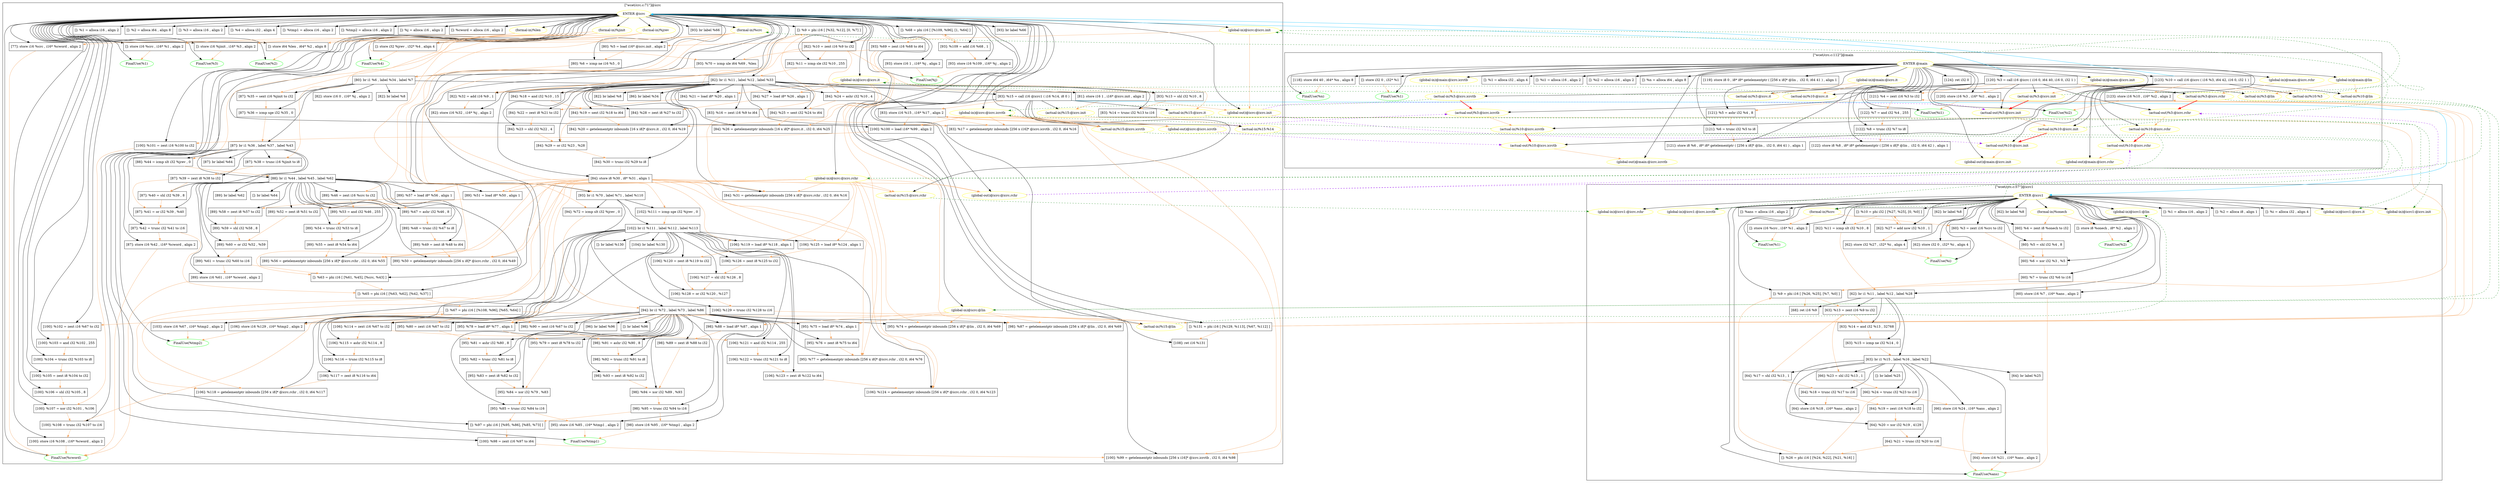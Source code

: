 digraph {
    subgraph cluster_42 {
        graph [label="[\"wcet/crc.c:57\"]@icrc1"];
        -4611686018427387856 [label="FinalUse(%1)"
                             ,color=green];
        -4611686018427387855 [label="FinalUse(%2)"
                             ,color=green];
        -4611686018427387854 [label="FinalUse(%i)"
                             ,color=green];
        -4611686018427387853 [label="FinalUse(%ans)"
                             ,color=green];
        42 [label="ENTER @icrc1"
           ,color=yellow];
        43 [label="(formal-in)%crc"
           ,color=yellow];
        44 [label="(formal-in)%onech"
           ,color=yellow];
        47 [label="[]: %1 = alloca i16 , align 2"
           ,shape=box];
        48 [label="[]: %2 = alloca i8 , align 1"
           ,shape=box];
        49 [label="[]: %i = alloca i32 , align 4"
           ,shape=box];
        50 [label="[]: %ans = alloca i16 , align 2"
           ,shape=box];
        51 [label="[]: store i16 %crc , i16* %1 , align 2"
           ,shape=box];
        52 [label="[]: store i8 %onech , i8* %2 , align 1"
           ,shape=box];
        53 [label="[60]: %3 = zext i16 %crc to i32"
           ,shape=box];
        54 [label="[60]: %4 = zext i8 %onech to i32"
           ,shape=box];
        56 [label="[60]: %5 = shl i32 %4 , 8"
           ,shape=box];
        57 [label="[60]: %6 = xor i32 %3 , %5"
           ,shape=box];
        58 [label="[60]: %7 = trunc i32 %6 to i16"
           ,shape=box];
        59 [label="[60]: store i16 %7 , i16* %ans , align 2"
           ,shape=box];
        61 [label="[62]: store i32 0 , i32* %i , align 4"
           ,shape=box];
        62 [label="[62]: br label %8"
           ,shape=box];
        64 [label="[]: %9 = phi i16 [ [%26, %25], [%7, %0] ]"
           ,shape=box];
        65 [label="[]: %10 = phi i32 [ [%27, %25], [0, %0] ]"
           ,shape=box];
        66 [label="[62]: %11 = icmp slt i32 %10 , 8"
           ,shape=box];
        67 [label="[62]: br i1 %11 , label %12 , label %28"
           ,shape=box];
        69 [label="[63]: %13 = zext i16 %9 to i32"
           ,shape=box];
        71 [label="[63]: %14 = and i32 %13 , 32768"
           ,shape=box];
        72 [label="[63]: %15 = icmp ne i32 %14 , 0"
           ,shape=box];
        73 [label="[63]: br i1 %15 , label %16 , label %22"
           ,shape=box];
        75 [label="[64]: %17 = shl i32 %13 , 1"
           ,shape=box];
        76 [label="[64]: %18 = trunc i32 %17 to i16"
           ,shape=box];
        77 [label="[64]: store i16 %18 , i16* %ans , align 2"
           ,shape=box];
        78 [label="[64]: %19 = zext i16 %18 to i32"
           ,shape=box];
        80 [label="[64]: %20 = xor i32 %19 , 4129"
           ,shape=box];
        81 [label="[64]: %21 = trunc i32 %20 to i16"
           ,shape=box];
        82 [label="[64]: store i16 %21 , i16* %ans , align 2"
           ,shape=box];
        83 [label="[64]: br label %25"
           ,shape=box];
        85 [label="[66]: %23 = shl i32 %13 , 1"
           ,shape=box];
        86 [label="[66]: %24 = trunc i32 %23 to i16"
           ,shape=box];
        87 [label="[66]: store i16 %24 , i16* %ans , align 2"
           ,shape=box];
        88 [label="[]: br label %25"
           ,shape=box];
        90 [label="[]: %26 = phi i16 [ [%24, %22], [%21, %16] ]"
           ,shape=box];
        91 [label="[62]: %27 = add nsw i32 %10 , 1"
           ,shape=box];
        92 [label="[62]: store i32 %27 , i32* %i , align 4"
           ,shape=box];
        93 [label="[62]: br label %8"
           ,shape=box];
        95 [label="[68]: ret i16 %9"
           ,shape=box];
        354745078340568258 [label="(global-in)@icrc1:@icrc.it"
                           ,color=yellow];
        384307168202282283 [label="(global-in)@icrc1:@icrc.rchr"
                           ,color=yellow];
        419244183493398858 [label="(global-in)@icrc1:@icrc.init"
                           ,color=yellow];
        461168601842738748 [label="(global-in)@icrc1:@icrc.icrctb"
                           ,color=yellow];
        4611686018427387861 [label="(global-in)@icrc1:@lin"
                            ,color=yellow];
    }
    subgraph cluster_96 {
        graph [label="[\"wcet/crc.c:71\"]@icrc"];
        -4611686018427387801 [label="FinalUse(%1)"
                             ,color=green];
        -4611686018427387800 [label="FinalUse(%2)"
                             ,color=green];
        -4611686018427387799 [label="FinalUse(%3)"
                             ,color=green];
        -4611686018427387798 [label="FinalUse(%4)"
                             ,color=green];
        -4611686018427387797 [label="FinalUse(%tmp1)"
                             ,color=green];
        -4611686018427387796 [label="FinalUse(%tmp2)"
                             ,color=green];
        -4611686018427387795 [label="FinalUse(%j)"
                             ,color=green];
        -4611686018427387794 [label="FinalUse(%cword)"
                             ,color=green];
        -461168601842738694 [label="(global-out)@icrc:@icrc.icrctb"
                            ,color=yellow];
        -419244183493398804 [label="(global-out)@icrc:@icrc.init"
                            ,color=yellow];
        -384307168202282229 [label="(global-out)@icrc:@icrc.rchr"
                            ,color=yellow];
        96 [label="ENTER @icrc"
           ,color=yellow];
        97 [label="(formal-in)%crc"
           ,color=yellow];
        98 [label="(formal-in)%len"
           ,color=yellow];
        99 [label="(formal-in)%jinit"
           ,color=yellow];
        100 [label="(formal-in)%jrev"
            ,color=yellow];
        102 [label="[]: %1 = alloca i16 , align 2"
            ,shape=box];
        103 [label="[]: %2 = alloca i64 , align 8"
            ,shape=box];
        104 [label="[]: %3 = alloca i16 , align 2"
            ,shape=box];
        105 [label="[]: %4 = alloca i32 , align 4"
            ,shape=box];
        106 [label="[]: %tmp1 = alloca i16 , align 2"
            ,shape=box];
        107 [label="[]: %tmp2 = alloca i16 , align 2"
            ,shape=box];
        108 [label="[]: %j = alloca i16 , align 2"
            ,shape=box];
        109 [label="[]: %cword = alloca i16 , align 2"
            ,shape=box];
        110 [label="[]: store i16 %crc , i16* %1 , align 2"
            ,shape=box];
        111 [label="[]: store i64 %len , i64* %2 , align 8"
            ,shape=box];
        112 [label="[]: store i16 %jinit , i16* %3 , align 2"
            ,shape=box];
        113 [label="[]: store i32 %jrev , i32* %4 , align 4"
            ,shape=box];
        114 [label="[77]: store i16 %crc , i16* %cword , align 2"
            ,shape=box];
        115 [label="[80]: %5 = load i16* @icrc.init , align 2"
            ,shape=box];
        116 [label="[80]: %6 = icmp ne i16 %5 , 0"
            ,shape=box];
        117 [label="[80]: br i1 %6 , label %34 , label %7"
            ,shape=box];
        120 [label="[81]: store i16 1 , i16* @icrc.init , align 2"
            ,shape=box];
        121 [label="[82]: store i16 0 , i16* %j , align 2"
            ,shape=box];
        122 [label="[82]: br label %8"
            ,shape=box];
        124 [label="[]: %9 = phi i16 [ [%32, %12], [0, %7] ]"
            ,shape=box];
        125 [label="[82]: %10 = zext i16 %9 to i32"
            ,shape=box];
        126 [label="[82]: %11 = icmp sle i32 %10 , 255"
            ,shape=box];
        128 [label="[82]: br i1 %11 , label %12 , label %33"
            ,shape=box];
        130 [label="[83]: %13 = shl i32 %10 , 8"
            ,shape=box];
        131 [label="[83]: %14 = trunc i32 %13 to i16"
            ,shape=box];
        132 [label="[83]: %15 = call i16 @icrc1 ( i16 %14, i8 0 )"
            ,shape=box];
        133 [label="[83]: %16 = zext i16 %9 to i64"
            ,shape=box];
        134 [label="[83]: %17 = getelementptr inbounds [256 x i16]* @icrc.icrctb , i32 0, i64 %16"
            ,shape=box];
        135 [label="[83]: store i16 %15 , i16* %17 , align 2"
            ,shape=box];
        137 [label="[84]: %18 = and i32 %10 , 15"
            ,shape=box];
        138 [label="[84]: %19 = sext i32 %18 to i64"
            ,shape=box];
        139 [label="[84]: %20 = getelementptr inbounds [16 x i8]* @icrc.it , i32 0, i64 %19"
            ,shape=box];
        140 [label="[84]: %21 = load i8* %20 , align 1"
            ,shape=box];
        141 [label="[84]: %22 = zext i8 %21 to i32"
            ,shape=box];
        143 [label="[84]: %23 = shl i32 %22 , 4"
            ,shape=box];
        144 [label="[84]: %24 = ashr i32 %10 , 4"
            ,shape=box];
        145 [label="[84]: %25 = sext i32 %24 to i64"
            ,shape=box];
        146 [label="[84]: %26 = getelementptr inbounds [16 x i8]* @icrc.it , i32 0, i64 %25"
            ,shape=box];
        147 [label="[84]: %27 = load i8* %26 , align 1"
            ,shape=box];
        148 [label="[84]: %28 = zext i8 %27 to i32"
            ,shape=box];
        149 [label="[84]: %29 = or i32 %23 , %28"
            ,shape=box];
        150 [label="[84]: %30 = trunc i32 %29 to i8"
            ,shape=box];
        151 [label="[84]: %31 = getelementptr inbounds [256 x i8]* @icrc.rchr , i32 0, i64 %16"
            ,shape=box];
        152 [label="[84]: store i8 %30 , i8* %31 , align 1"
            ,shape=box];
        153 [label="[82]: %32 = add i16 %9 , 1"
            ,shape=box];
        154 [label="[82]: store i16 %32 , i16* %j , align 2"
            ,shape=box];
        155 [label="[82]: br label %8"
            ,shape=box];
        157 [label="[86]: br label %34"
            ,shape=box];
        159 [label="[87]: %35 = sext i16 %jinit to i32"
            ,shape=box];
        160 [label="[87]: %36 = icmp sge i32 %35 , 0"
            ,shape=box];
        161 [label="[87]: br i1 %36 , label %37 , label %43"
            ,shape=box];
        163 [label="[87]: %38 = trunc i16 %jinit to i8"
            ,shape=box];
        164 [label="[87]: %39 = zext i8 %38 to i32"
            ,shape=box];
        165 [label="[87]: %40 = shl i32 %39 , 8"
            ,shape=box];
        166 [label="[87]: %41 = or i32 %39 , %40"
            ,shape=box];
        167 [label="[87]: %42 = trunc i32 %41 to i16"
            ,shape=box];
        168 [label="[87]: store i16 %42 , i16* %cword , align 2"
            ,shape=box];
        169 [label="[87]: br label %64"
            ,shape=box];
        171 [label="[88]: %44 = icmp slt i32 %jrev , 0"
            ,shape=box];
        172 [label="[88]: br i1 %44 , label %45 , label %62"
            ,shape=box];
        174 [label="[89]: %46 = zext i16 %crc to i32"
            ,shape=box];
        175 [label="[89]: %47 = ashr i32 %46 , 8"
            ,shape=box];
        176 [label="[89]: %48 = trunc i32 %47 to i8"
            ,shape=box];
        177 [label="[89]: %49 = zext i8 %48 to i64"
            ,shape=box];
        178 [label="[89]: %50 = getelementptr inbounds [256 x i8]* @icrc.rchr , i32 0, i64 %49"
            ,shape=box];
        179 [label="[89]: %51 = load i8* %50 , align 1"
            ,shape=box];
        180 [label="[89]: %52 = zext i8 %51 to i32"
            ,shape=box];
        181 [label="[89]: %53 = and i32 %46 , 255"
            ,shape=box];
        182 [label="[89]: %54 = trunc i32 %53 to i8"
            ,shape=box];
        183 [label="[89]: %55 = zext i8 %54 to i64"
            ,shape=box];
        184 [label="[89]: %56 = getelementptr inbounds [256 x i8]* @icrc.rchr , i32 0, i64 %55"
            ,shape=box];
        185 [label="[89]: %57 = load i8* %56 , align 1"
            ,shape=box];
        186 [label="[89]: %58 = zext i8 %57 to i32"
            ,shape=box];
        187 [label="[89]: %59 = shl i32 %58 , 8"
            ,shape=box];
        188 [label="[89]: %60 = or i32 %52 , %59"
            ,shape=box];
        189 [label="[89]: %61 = trunc i32 %60 to i16"
            ,shape=box];
        190 [label="[89]: store i16 %61 , i16* %cword , align 2"
            ,shape=box];
        191 [label="[89]: br label %62"
            ,shape=box];
        193 [label="[]: %63 = phi i16 [ [%61, %45], [%crc, %43] ]"
            ,shape=box];
        194 [label="[]: br label %64"
            ,shape=box];
        196 [label="[]: %65 = phi i16 [ [%63, %62], [%42, %37] ]"
            ,shape=box];
        197 [label="[93]: store i16 1 , i16* %j , align 2"
            ,shape=box];
        198 [label="[93]: br label %66"
            ,shape=box];
        200 [label="[]: %67 = phi i16 [ [%108, %96], [%65, %64] ]"
            ,shape=box];
        201 [label="[]: %68 = phi i16 [ [%109, %96], [1, %64] ]"
            ,shape=box];
        202 [label="[93]: %69 = zext i16 %68 to i64"
            ,shape=box];
        203 [label="[93]: %70 = icmp ule i64 %69 , %len"
            ,shape=box];
        204 [label="[93]: br i1 %70 , label %71 , label %110"
            ,shape=box];
        206 [label="[94]: %72 = icmp slt i32 %jrev , 0"
            ,shape=box];
        207 [label="[94]: br i1 %72 , label %73 , label %86"
            ,shape=box];
        209 [label="[95]: %74 = getelementptr inbounds [256 x i8]* @lin , i32 0, i64 %69"
            ,shape=box];
        210 [label="[95]: %75 = load i8* %74 , align 1"
            ,shape=box];
        211 [label="[95]: %76 = zext i8 %75 to i64"
            ,shape=box];
        212 [label="[95]: %77 = getelementptr inbounds [256 x i8]* @icrc.rchr , i32 0, i64 %76"
            ,shape=box];
        213 [label="[95]: %78 = load i8* %77 , align 1"
            ,shape=box];
        214 [label="[95]: %79 = zext i8 %78 to i32"
            ,shape=box];
        215 [label="[95]: %80 = zext i16 %67 to i32"
            ,shape=box];
        216 [label="[95]: %81 = ashr i32 %80 , 8"
            ,shape=box];
        217 [label="[95]: %82 = trunc i32 %81 to i8"
            ,shape=box];
        218 [label="[95]: %83 = zext i8 %82 to i32"
            ,shape=box];
        219 [label="[95]: %84 = xor i32 %79 , %83"
            ,shape=box];
        220 [label="[95]: %85 = trunc i32 %84 to i16"
            ,shape=box];
        221 [label="[95]: store i16 %85 , i16* %tmp1 , align 2"
            ,shape=box];
        222 [label="[96]: br label %96"
            ,shape=box];
        224 [label="[98]: %87 = getelementptr inbounds [256 x i8]* @lin , i32 0, i64 %69"
            ,shape=box];
        225 [label="[98]: %88 = load i8* %87 , align 1"
            ,shape=box];
        226 [label="[98]: %89 = zext i8 %88 to i32"
            ,shape=box];
        227 [label="[98]: %90 = zext i16 %67 to i32"
            ,shape=box];
        228 [label="[98]: %91 = ashr i32 %90 , 8"
            ,shape=box];
        229 [label="[98]: %92 = trunc i32 %91 to i8"
            ,shape=box];
        230 [label="[98]: %93 = zext i8 %92 to i32"
            ,shape=box];
        231 [label="[98]: %94 = xor i32 %89 , %93"
            ,shape=box];
        232 [label="[98]: %95 = trunc i32 %94 to i16"
            ,shape=box];
        233 [label="[98]: store i16 %95 , i16* %tmp1 , align 2"
            ,shape=box];
        234 [label="[]: br label %96"
            ,shape=box];
        236 [label="[]: %97 = phi i16 [ [%95, %86], [%85, %73] ]"
            ,shape=box];
        237 [label="[100]: %98 = zext i16 %97 to i64"
            ,shape=box];
        238 [label="[100]: %99 = getelementptr inbounds [256 x i16]* @icrc.icrctb , i32 0, i64 %98"
            ,shape=box];
        239 [label="[100]: %100 = load i16* %99 , align 2"
            ,shape=box];
        240 [label="[100]: %101 = zext i16 %100 to i32"
            ,shape=box];
        241 [label="[100]: %102 = zext i16 %67 to i32"
            ,shape=box];
        242 [label="[100]: %103 = and i32 %102 , 255"
            ,shape=box];
        243 [label="[100]: %104 = trunc i32 %103 to i8"
            ,shape=box];
        244 [label="[100]: %105 = zext i8 %104 to i32"
            ,shape=box];
        245 [label="[100]: %106 = shl i32 %105 , 8"
            ,shape=box];
        246 [label="[100]: %107 = xor i32 %101 , %106"
            ,shape=box];
        247 [label="[100]: %108 = trunc i32 %107 to i16"
            ,shape=box];
        248 [label="[100]: store i16 %108 , i16* %cword , align 2"
            ,shape=box];
        249 [label="[93]: %109 = add i16 %68 , 1"
            ,shape=box];
        250 [label="[93]: store i16 %109 , i16* %j , align 2"
            ,shape=box];
        251 [label="[93]: br label %66"
            ,shape=box];
        253 [label="[102]: %111 = icmp sge i32 %jrev , 0"
            ,shape=box];
        254 [label="[102]: br i1 %111 , label %112 , label %113"
            ,shape=box];
        256 [label="[103]: store i16 %67 , i16* %tmp2 , align 2"
            ,shape=box];
        257 [label="[104]: br label %130"
            ,shape=box];
        259 [label="[106]: %114 = zext i16 %67 to i32"
            ,shape=box];
        260 [label="[106]: %115 = ashr i32 %114 , 8"
            ,shape=box];
        261 [label="[106]: %116 = trunc i32 %115 to i8"
            ,shape=box];
        262 [label="[106]: %117 = zext i8 %116 to i64"
            ,shape=box];
        263 [label="[106]: %118 = getelementptr inbounds [256 x i8]* @icrc.rchr , i32 0, i64 %117"
            ,shape=box];
        264 [label="[106]: %119 = load i8* %118 , align 1"
            ,shape=box];
        265 [label="[106]: %120 = zext i8 %119 to i32"
            ,shape=box];
        266 [label="[106]: %121 = and i32 %114 , 255"
            ,shape=box];
        267 [label="[106]: %122 = trunc i32 %121 to i8"
            ,shape=box];
        268 [label="[106]: %123 = zext i8 %122 to i64"
            ,shape=box];
        269 [label="[106]: %124 = getelementptr inbounds [256 x i8]* @icrc.rchr , i32 0, i64 %123"
            ,shape=box];
        270 [label="[106]: %125 = load i8* %124 , align 1"
            ,shape=box];
        271 [label="[106]: %126 = zext i8 %125 to i32"
            ,shape=box];
        272 [label="[106]: %127 = shl i32 %126 , 8"
            ,shape=box];
        273 [label="[106]: %128 = or i32 %120 , %127"
            ,shape=box];
        274 [label="[106]: %129 = trunc i32 %128 to i16"
            ,shape=box];
        275 [label="[106]: store i16 %129 , i16* %tmp2 , align 2"
            ,shape=box];
        276 [label="[]: br label %130"
            ,shape=box];
        278 [label="[]: %131 = phi i16 [ [%129, %113], [%67, %112] ]"
            ,shape=box];
        279 [label="[108]: ret i16 %131"
            ,shape=box];
        256204778801521418 [label="(actual-in)%15:@icrc.it"
                           ,color=yellow];
        271275648142787391 [label="(actual-in)%15:@icrc.rchr"
                           ,color=yellow];
        288230376151711611 [label="(actual-in)%15:@icrc.init"
                           ,color=yellow];
        307445734561825728 [label="(actual-in)%15:@icrc.icrctb"
                           ,color=yellow];
        354745078340568204 [label="(global-in)@icrc:@icrc.it"
                           ,color=yellow];
        384307168202282229 [label="(global-in)@icrc:@icrc.rchr"
                           ,color=yellow];
        419244183493398804 [label="(global-in)@icrc:@icrc.init"
                           ,color=yellow];
        461168601842738694 [label="(global-in)@icrc:@icrc.icrctb"
                           ,color=yellow];
        768614336404564518 [label="(actual-in)%15:@lin"
                           ,color=yellow];
        4611686018427387807 [label="(global-in)@icrc:@lin"
                            ,color=yellow];
        9223372036854775675 [label="(actual-in)%15:%14"
                            ,color=yellow];
    }
    subgraph cluster_280 {
        graph [label="[\"wcet/crc.c:112\"]@main"];
        -4611686018427387621 [label="FinalUse(%1)"
                             ,color=green];
        -4611686018427387620 [label="FinalUse(%i1)"
                             ,color=green];
        -4611686018427387619 [label="FinalUse(%i2)"
                             ,color=green];
        -4611686018427387618 [label="FinalUse(%n)"
                             ,color=green];
        -461168601842738510 [label="(global-out)@main:@icrc.icrctb"
                            ,color=yellow];
        -419244183493398620 [label="(global-out)@main:@icrc.init"
                            ,color=yellow];
        -384307168202282045 [label="(global-out)@main:@icrc.rchr"
                            ,color=yellow];
        -307445734561825567 [label="(actual-out)%3:@icrc.icrctb"
                            ,color=yellow];
        -307445734561825555 [label="(actual-out)%10:@icrc.icrctb"
                            ,color=yellow];
        -288230376151711450 [label="(actual-out)%3:@icrc.init"
                            ,color=yellow];
        -288230376151711438 [label="(actual-out)%10:@icrc.init"
                            ,color=yellow];
        -271275648142787230 [label="(actual-out)%3:@icrc.rchr"
                            ,color=yellow];
        -271275648142787218 [label="(actual-out)%10:@icrc.rchr"
                            ,color=yellow];
        280 [label="ENTER @main"
            ,color=yellow];
        282 [label="[]: %1 = alloca i32 , align 4"
            ,shape=box];
        283 [label="[]: %i1 = alloca i16 , align 2"
            ,shape=box];
        284 [label="[]: %i2 = alloca i16 , align 2"
            ,shape=box];
        285 [label="[]: %n = alloca i64 , align 8"
            ,shape=box];
        286 [label="[]: store i32 0 , i32* %1"
            ,shape=box];
        288 [label="[118]: store i64 40 , i64* %n , align 8"
            ,shape=box];
        292 [label="[119]: store i8 0 , i8* i8* getelementptr ( [256 x i8]* @lin ,  i32 0, i64 41 ) , align 1"
            ,shape=box];
        293 [label="[120]: %3 = call i16 @icrc ( i16 0, i64 40, i16 0, i32 1 )"
            ,shape=box];
        294 [label="[120]: store i16 %3 , i16* %i1 , align 2"
            ,shape=box];
        295 [label="[121]: %4 = zext i16 %3 to i32"
            ,shape=box];
        296 [label="[121]: %5 = ashr i32 %4 , 8"
            ,shape=box];
        297 [label="[121]: %6 = trunc i32 %5 to i8"
            ,shape=box];
        298 [label="[121]: store i8 %6 , i8* i8* getelementptr ( [256 x i8]* @lin ,  i32 0, i64 41 ) , align 1"
            ,shape=box];
        299 [label="[122]: %7 = and i32 %4 , 255"
            ,shape=box];
        300 [label="[122]: %8 = trunc i32 %7 to i8"
            ,shape=box];
        304 [label="[122]: store i8 %8 , i8* i8* getelementptr ( [256 x i8]* @lin ,  i32 0, i64 42 ) , align 1"
            ,shape=box];
        305 [label="[123]: %10 = call i16 @icrc ( i16 %3, i64 42, i16 0, i32 1 )"
            ,shape=box];
        306 [label="[123]: store i16 %10 , i16* %i2 , align 2"
            ,shape=box];
        307 [label="[124]: ret i32 0"
            ,shape=box];
        256204778801521245 [label="(actual-in)%10:@icrc.it"
                           ,color=yellow];
        256204778801521257 [label="(actual-in)%3:@icrc.it"
                           ,color=yellow];
        271275648142787218 [label="(actual-in)%10:@icrc.rchr"
                           ,color=yellow];
        271275648142787230 [label="(actual-in)%3:@icrc.rchr"
                           ,color=yellow];
        288230376151711438 [label="(actual-in)%10:@icrc.init"
                           ,color=yellow];
        288230376151711450 [label="(actual-in)%3:@icrc.init"
                           ,color=yellow];
        307445734561825555 [label="(actual-in)%10:@icrc.icrctb"
                           ,color=yellow];
        307445734561825567 [label="(actual-in)%3:@icrc.icrctb"
                           ,color=yellow];
        354745078340568020 [label="(global-in)@main:@icrc.it"
                           ,color=yellow];
        384307168202282045 [label="(global-in)@main:@icrc.rchr"
                           ,color=yellow];
        419244183493398620 [label="(global-in)@main:@icrc.init"
                           ,color=yellow];
        461168601842738510 [label="(global-in)@main:@icrc.icrctb"
                           ,color=yellow];
        768614336404564345 [label="(actual-in)%10:@lin"
                           ,color=yellow];
        768614336404564357 [label="(actual-in)%3:@lin"
                           ,color=yellow];
        4611686018427387623 [label="(global-in)@main:@lin"
                            ,color=yellow];
        9223372036854775502 [label="(actual-in)%10:%3"
                            ,color=yellow];
    }
    -461168601842738694 -> -307445734561825567 [style=dashed
                                               ,color=purple];
    -461168601842738694 -> -307445734561825555 [style=dashed
                                               ,color=purple];
    -419244183493398804 -> -288230376151711450 [style=dashed
                                               ,color=purple];
    -419244183493398804 -> -288230376151711438 [style=dashed
                                               ,color=purple];
    -384307168202282229 -> -271275648142787230 [style=dashed
                                               ,color=purple];
    -384307168202282229 -> -271275648142787218 [style=dashed
                                               ,color=purple];
    -307445734561825567 -> 307445734561825555 [color=sandybrown];
    -307445734561825555 -> -461168601842738510 [color=sandybrown];
    -288230376151711450 -> 288230376151711438 [color=sandybrown];
    -288230376151711438 -> -419244183493398620 [color=sandybrown];
    -271275648142787230 -> 271275648142787218 [color=sandybrown];
    -271275648142787218 -> -384307168202282045 [color=sandybrown];
    42 -> -4611686018427387856 [color=black];
    42 -> -4611686018427387855 [color=black];
    42 -> -4611686018427387854 [color=black];
    42 -> -4611686018427387853 [color=black];
    42 -> 43 [color=black];
    42 -> 44 [color=black];
    42 -> 47 [color=black];
    42 -> 48 [color=black];
    42 -> 49 [color=black];
    42 -> 50 [color=black];
    42 -> 51 [color=black];
    42 -> 52 [color=black];
    42 -> 53 [color=black];
    42 -> 54 [color=black];
    42 -> 56 [color=black];
    42 -> 57 [color=black];
    42 -> 58 [color=black];
    42 -> 59 [color=black];
    42 -> 61 [color=black];
    42 -> 62 [color=black];
    42 -> 64 [color=black];
    42 -> 65 [color=black];
    42 -> 66 [color=black];
    42 -> 67 [color=black];
    42 -> 90 [color=black];
    42 -> 91 [color=black];
    42 -> 92 [color=black];
    42 -> 93 [color=black];
    42 -> 354745078340568258 [color=black];
    42 -> 384307168202282283 [color=black];
    42 -> 419244183493398858 [color=black];
    42 -> 461168601842738748 [color=black];
    42 -> 4611686018427387861 [color=black];
    43 -> 51 [color=sandybrown];
    43 -> 53 [color=sandybrown];
    44 -> 52 [color=sandybrown];
    44 -> 54 [color=sandybrown];
    51 -> -4611686018427387856 [color=sandybrown];
    52 -> -4611686018427387855 [color=sandybrown];
    53 -> 57 [color=sandybrown];
    54 -> 56 [color=sandybrown];
    56 -> 57 [color=sandybrown];
    57 -> 58 [color=sandybrown];
    58 -> 59 [color=sandybrown];
    58 -> 64 [color=sandybrown];
    59 -> -4611686018427387853 [color=sandybrown];
    61 -> -4611686018427387854 [color=sandybrown];
    64 -> 69 [color=sandybrown];
    64 -> 95 [color=sandybrown];
    64 -> 135 [color=sandybrown];
    65 -> 66 [color=sandybrown];
    65 -> 91 [color=sandybrown];
    66 -> 67 [color=sandybrown];
    67 -> 69 [color=black];
    67 -> 71 [color=black];
    67 -> 72 [color=black];
    67 -> 73 [color=black];
    67 -> 95 [color=black];
    69 -> 71 [color=sandybrown];
    69 -> 75 [color=sandybrown];
    69 -> 85 [color=sandybrown];
    71 -> 72 [color=sandybrown];
    72 -> 73 [color=sandybrown];
    73 -> 75 [color=black];
    73 -> 76 [color=black];
    73 -> 77 [color=black];
    73 -> 78 [color=black];
    73 -> 80 [color=black];
    73 -> 81 [color=black];
    73 -> 82 [color=black];
    73 -> 83 [color=black];
    73 -> 85 [color=black];
    73 -> 86 [color=black];
    73 -> 87 [color=black];
    73 -> 88 [color=black];
    75 -> 76 [color=sandybrown];
    76 -> 77 [color=sandybrown];
    76 -> 78 [color=sandybrown];
    78 -> 80 [color=sandybrown];
    80 -> 81 [color=sandybrown];
    81 -> 82 [color=sandybrown];
    81 -> 90 [color=sandybrown];
    82 -> -4611686018427387853 [color=sandybrown];
    85 -> 86 [color=sandybrown];
    86 -> 87 [color=sandybrown];
    86 -> 90 [color=sandybrown];
    87 -> -4611686018427387853 [color=sandybrown];
    90 -> 64 [color=sandybrown];
    91 -> 65 [color=sandybrown];
    91 -> 92 [color=sandybrown];
    92 -> -4611686018427387854 [color=sandybrown];
    96 -> -4611686018427387801 [color=black];
    96 -> -4611686018427387800 [color=black];
    96 -> -4611686018427387799 [color=black];
    96 -> -4611686018427387798 [color=black];
    96 -> -4611686018427387797 [color=black];
    96 -> -4611686018427387796 [color=black];
    96 -> -4611686018427387795 [color=black];
    96 -> -4611686018427387794 [color=black];
    96 -> -461168601842738694 [color=black];
    96 -> -419244183493398804 [color=black];
    96 -> -384307168202282229 [color=black];
    96 -> 97 [color=black];
    96 -> 98 [color=black];
    96 -> 99 [color=black];
    96 -> 100 [color=black];
    96 -> 102 [color=black];
    96 -> 103 [color=black];
    96 -> 104 [color=black];
    96 -> 105 [color=black];
    96 -> 106 [color=black];
    96 -> 107 [color=black];
    96 -> 108 [color=black];
    96 -> 109 [color=black];
    96 -> 110 [color=black];
    96 -> 111 [color=black];
    96 -> 112 [color=black];
    96 -> 113 [color=black];
    96 -> 114 [color=black];
    96 -> 115 [color=black];
    96 -> 116 [color=black];
    96 -> 117 [color=black];
    96 -> 124 [color=black];
    96 -> 125 [color=black];
    96 -> 126 [color=black];
    96 -> 128 [color=black];
    96 -> 196 [color=black];
    96 -> 197 [color=black];
    96 -> 198 [color=black];
    96 -> 200 [color=black];
    96 -> 201 [color=black];
    96 -> 202 [color=black];
    96 -> 203 [color=black];
    96 -> 204 [color=black];
    96 -> 236 [color=black];
    96 -> 237 [color=black];
    96 -> 238 [color=black];
    96 -> 239 [color=black];
    96 -> 240 [color=black];
    96 -> 241 [color=black];
    96 -> 242 [color=black];
    96 -> 243 [color=black];
    96 -> 244 [color=black];
    96 -> 245 [color=black];
    96 -> 246 [color=black];
    96 -> 247 [color=black];
    96 -> 248 [color=black];
    96 -> 249 [color=black];
    96 -> 250 [color=black];
    96 -> 251 [color=black];
    96 -> 278 [color=black];
    96 -> 279 [color=black];
    96 -> 354745078340568204 [color=black];
    96 -> 384307168202282229 [color=black];
    96 -> 419244183493398804 [color=black];
    96 -> 461168601842738694 [color=black];
    96 -> 4611686018427387807 [color=black];
    97 -> 110 [color=sandybrown];
    97 -> 114 [color=sandybrown];
    97 -> 174 [color=sandybrown];
    97 -> 193 [color=sandybrown];
    98 -> 111 [color=sandybrown];
    98 -> 203 [color=sandybrown];
    99 -> 112 [color=sandybrown];
    99 -> 159 [color=sandybrown];
    99 -> 163 [color=sandybrown];
    100 -> 113 [color=sandybrown];
    100 -> 171 [color=sandybrown];
    100 -> 206 [color=sandybrown];
    100 -> 253 [color=sandybrown];
    110 -> -4611686018427387801 [color=sandybrown];
    111 -> -4611686018427387800 [color=sandybrown];
    112 -> -4611686018427387799 [color=sandybrown];
    113 -> -4611686018427387798 [color=sandybrown];
    114 -> -4611686018427387794 [color=sandybrown];
    115 -> 116 [color=sandybrown];
    116 -> 117 [color=sandybrown];
    117 -> 120 [color=black];
    117 -> 121 [color=black];
    117 -> 122 [color=black];
    117 -> 159 [color=black];
    117 -> 160 [color=black];
    117 -> 161 [color=black];
    120 -> -419244183493398804 [color=sandybrown];
    120 -> 288230376151711611 [color=sandybrown];
    124 -> 125 [color=sandybrown];
    124 -> 133 [color=sandybrown];
    124 -> 153 [color=sandybrown];
    125 -> 126 [color=sandybrown];
    125 -> 130 [color=sandybrown];
    125 -> 137 [color=sandybrown];
    125 -> 144 [color=sandybrown];
    126 -> 128 [color=sandybrown];
    128 -> 130 [color=black];
    128 -> 131 [color=black];
    128 -> 132 [color=black];
    128 -> 133 [color=black];
    128 -> 134 [color=black];
    128 -> 135 [color=black];
    128 -> 137 [color=black];
    128 -> 138 [color=black];
    128 -> 139 [color=black];
    128 -> 140 [color=black];
    128 -> 141 [color=black];
    128 -> 143 [color=black];
    128 -> 144 [color=black];
    128 -> 145 [color=black];
    128 -> 146 [color=black];
    128 -> 147 [color=black];
    128 -> 148 [color=black];
    128 -> 149 [color=black];
    128 -> 150 [color=black];
    128 -> 151 [color=black];
    128 -> 152 [color=black];
    128 -> 153 [color=black];
    128 -> 154 [color=black];
    128 -> 155 [color=black];
    128 -> 157 [color=black];
    130 -> 131 [color=sandybrown];
    131 -> 9223372036854775675 [color=sandybrown];
    132 -> 42 [color=deepskyblue];
    132 -> 135 [color=sandybrown];
    132 -> 256204778801521418 [color=black];
    132 -> 271275648142787391 [color=black];
    132 -> 288230376151711611 [color=black];
    132 -> 307445734561825728 [color=black];
    132 -> 768614336404564518 [color=black];
    132 -> 9223372036854775675 [color=black];
    133 -> 134 [color=sandybrown];
    133 -> 151 [color=sandybrown];
    135 -> -461168601842738694 [color=sandybrown];
    135 -> 134 [color=sandybrown];
    135 -> 238 [color=sandybrown];
    135 -> 239 [color=sandybrown];
    135 -> 307445734561825728 [color=sandybrown];
    137 -> 138 [color=sandybrown];
    138 -> 139 [color=sandybrown];
    140 -> 141 [color=sandybrown];
    141 -> 143 [color=sandybrown];
    143 -> 149 [color=sandybrown];
    144 -> 145 [color=sandybrown];
    145 -> 146 [color=sandybrown];
    147 -> 148 [color=sandybrown];
    148 -> 149 [color=sandybrown];
    149 -> 150 [color=sandybrown];
    150 -> 152 [color=sandybrown];
    152 -> -384307168202282229 [color=sandybrown];
    152 -> 151 [color=sandybrown];
    152 -> 178 [color=sandybrown];
    152 -> 179 [color=sandybrown];
    152 -> 184 [color=sandybrown];
    152 -> 185 [color=sandybrown];
    152 -> 212 [color=sandybrown];
    152 -> 213 [color=sandybrown];
    152 -> 263 [color=sandybrown];
    152 -> 264 [color=sandybrown];
    152 -> 269 [color=sandybrown];
    152 -> 270 [color=sandybrown];
    152 -> 271275648142787391 [color=sandybrown];
    153 -> 124 [color=sandybrown];
    153 -> 154 [color=sandybrown];
    159 -> 160 [color=sandybrown];
    160 -> 161 [color=sandybrown];
    161 -> 163 [color=black];
    161 -> 164 [color=black];
    161 -> 165 [color=black];
    161 -> 166 [color=black];
    161 -> 167 [color=black];
    161 -> 168 [color=black];
    161 -> 169 [color=black];
    161 -> 171 [color=black];
    161 -> 172 [color=black];
    163 -> 164 [color=sandybrown];
    164 -> 165 [color=sandybrown];
    164 -> 166 [color=sandybrown];
    165 -> 166 [color=sandybrown];
    166 -> 167 [color=sandybrown];
    167 -> 168 [color=sandybrown];
    167 -> 196 [color=sandybrown];
    168 -> -4611686018427387794 [color=sandybrown];
    171 -> 172 [color=sandybrown];
    172 -> 174 [color=black];
    172 -> 175 [color=black];
    172 -> 176 [color=black];
    172 -> 177 [color=black];
    172 -> 178 [color=black];
    172 -> 179 [color=black];
    172 -> 180 [color=black];
    172 -> 181 [color=black];
    172 -> 182 [color=black];
    172 -> 183 [color=black];
    172 -> 184 [color=black];
    172 -> 185 [color=black];
    172 -> 186 [color=black];
    172 -> 187 [color=black];
    172 -> 188 [color=black];
    172 -> 189 [color=black];
    172 -> 190 [color=black];
    172 -> 191 [color=black];
    172 -> 193 [color=black];
    172 -> 194 [color=black];
    174 -> 175 [color=sandybrown];
    174 -> 181 [color=sandybrown];
    175 -> 176 [color=sandybrown];
    176 -> 177 [color=sandybrown];
    177 -> 178 [color=sandybrown];
    179 -> 180 [color=sandybrown];
    180 -> 188 [color=sandybrown];
    181 -> 182 [color=sandybrown];
    182 -> 183 [color=sandybrown];
    183 -> 184 [color=sandybrown];
    185 -> 186 [color=sandybrown];
    186 -> 187 [color=sandybrown];
    187 -> 188 [color=sandybrown];
    188 -> 189 [color=sandybrown];
    189 -> 190 [color=sandybrown];
    189 -> 193 [color=sandybrown];
    190 -> -4611686018427387794 [color=sandybrown];
    193 -> 196 [color=sandybrown];
    196 -> 200 [color=sandybrown];
    197 -> -4611686018427387795 [color=sandybrown];
    200 -> 215 [color=sandybrown];
    200 -> 227 [color=sandybrown];
    200 -> 241 [color=sandybrown];
    200 -> 256 [color=sandybrown];
    200 -> 259 [color=sandybrown];
    200 -> 278 [color=sandybrown];
    201 -> 202 [color=sandybrown];
    201 -> 249 [color=sandybrown];
    202 -> 203 [color=sandybrown];
    202 -> 209 [color=sandybrown];
    202 -> 224 [color=sandybrown];
    203 -> 204 [color=sandybrown];
    204 -> 206 [color=black];
    204 -> 207 [color=black];
    204 -> 253 [color=black];
    204 -> 254 [color=black];
    206 -> 207 [color=sandybrown];
    207 -> 209 [color=black];
    207 -> 210 [color=black];
    207 -> 211 [color=black];
    207 -> 212 [color=black];
    207 -> 213 [color=black];
    207 -> 214 [color=black];
    207 -> 215 [color=black];
    207 -> 216 [color=black];
    207 -> 217 [color=black];
    207 -> 218 [color=black];
    207 -> 219 [color=black];
    207 -> 220 [color=black];
    207 -> 221 [color=black];
    207 -> 222 [color=black];
    207 -> 224 [color=black];
    207 -> 225 [color=black];
    207 -> 226 [color=black];
    207 -> 227 [color=black];
    207 -> 228 [color=black];
    207 -> 229 [color=black];
    207 -> 230 [color=black];
    207 -> 231 [color=black];
    207 -> 232 [color=black];
    207 -> 233 [color=black];
    207 -> 234 [color=black];
    210 -> 211 [color=sandybrown];
    211 -> 212 [color=sandybrown];
    213 -> 214 [color=sandybrown];
    214 -> 219 [color=sandybrown];
    215 -> 216 [color=sandybrown];
    216 -> 217 [color=sandybrown];
    217 -> 218 [color=sandybrown];
    218 -> 219 [color=sandybrown];
    219 -> 220 [color=sandybrown];
    220 -> 221 [color=sandybrown];
    220 -> 236 [color=sandybrown];
    221 -> -4611686018427387797 [color=sandybrown];
    225 -> 226 [color=sandybrown];
    226 -> 231 [color=sandybrown];
    227 -> 228 [color=sandybrown];
    228 -> 229 [color=sandybrown];
    229 -> 230 [color=sandybrown];
    230 -> 231 [color=sandybrown];
    231 -> 232 [color=sandybrown];
    232 -> 233 [color=sandybrown];
    232 -> 236 [color=sandybrown];
    233 -> -4611686018427387797 [color=sandybrown];
    236 -> 237 [color=sandybrown];
    237 -> 238 [color=sandybrown];
    239 -> 240 [color=sandybrown];
    240 -> 246 [color=sandybrown];
    241 -> 242 [color=sandybrown];
    242 -> 243 [color=sandybrown];
    243 -> 244 [color=sandybrown];
    244 -> 245 [color=sandybrown];
    245 -> 246 [color=sandybrown];
    246 -> 247 [color=sandybrown];
    247 -> 200 [color=sandybrown];
    247 -> 248 [color=sandybrown];
    248 -> -4611686018427387794 [color=sandybrown];
    249 -> 201 [color=sandybrown];
    249 -> 250 [color=sandybrown];
    250 -> -4611686018427387795 [color=sandybrown];
    253 -> 254 [color=sandybrown];
    254 -> 256 [color=black];
    254 -> 257 [color=black];
    254 -> 259 [color=black];
    254 -> 260 [color=black];
    254 -> 261 [color=black];
    254 -> 262 [color=black];
    254 -> 263 [color=black];
    254 -> 264 [color=black];
    254 -> 265 [color=black];
    254 -> 266 [color=black];
    254 -> 267 [color=black];
    254 -> 268 [color=black];
    254 -> 269 [color=black];
    254 -> 270 [color=black];
    254 -> 271 [color=black];
    254 -> 272 [color=black];
    254 -> 273 [color=black];
    254 -> 274 [color=black];
    254 -> 275 [color=black];
    254 -> 276 [color=black];
    256 -> -4611686018427387796 [color=sandybrown];
    259 -> 260 [color=sandybrown];
    259 -> 266 [color=sandybrown];
    260 -> 261 [color=sandybrown];
    261 -> 262 [color=sandybrown];
    262 -> 263 [color=sandybrown];
    264 -> 265 [color=sandybrown];
    265 -> 273 [color=sandybrown];
    266 -> 267 [color=sandybrown];
    267 -> 268 [color=sandybrown];
    268 -> 269 [color=sandybrown];
    270 -> 271 [color=sandybrown];
    271 -> 272 [color=sandybrown];
    272 -> 273 [color=sandybrown];
    273 -> 274 [color=sandybrown];
    274 -> 275 [color=sandybrown];
    274 -> 278 [color=sandybrown];
    275 -> -4611686018427387796 [color=sandybrown];
    278 -> 279 [color=sandybrown];
    278 -> 294 [color=sandybrown];
    278 -> 295 [color=sandybrown];
    278 -> 306 [color=sandybrown];
    280 -> -4611686018427387621 [color=black];
    280 -> -4611686018427387620 [color=black];
    280 -> -4611686018427387619 [color=black];
    280 -> -4611686018427387618 [color=black];
    280 -> -461168601842738510 [color=black];
    280 -> -419244183493398620 [color=black];
    280 -> -384307168202282045 [color=black];
    280 -> 282 [color=black];
    280 -> 283 [color=black];
    280 -> 284 [color=black];
    280 -> 285 [color=black];
    280 -> 286 [color=black];
    280 -> 288 [color=black];
    280 -> 292 [color=black];
    280 -> 293 [color=black];
    280 -> 294 [color=black];
    280 -> 295 [color=black];
    280 -> 296 [color=black];
    280 -> 297 [color=black];
    280 -> 298 [color=black];
    280 -> 299 [color=black];
    280 -> 300 [color=black];
    280 -> 304 [color=black];
    280 -> 305 [color=black];
    280 -> 306 [color=black];
    280 -> 307 [color=black];
    280 -> 354745078340568020 [color=black];
    280 -> 384307168202282045 [color=black];
    280 -> 419244183493398620 [color=black];
    280 -> 461168601842738510 [color=black];
    280 -> 4611686018427387623 [color=black];
    286 -> -4611686018427387621 [color=sandybrown];
    288 -> -4611686018427387618 [color=sandybrown];
    293 -> -307445734561825567 [color=black];
    293 -> -288230376151711450 [color=black];
    293 -> -271275648142787230 [color=black];
    293 -> 96 [color=deepskyblue];
    293 -> 294 [color=sandybrown];
    293 -> 295 [color=sandybrown];
    293 -> 256204778801521257 [color=black];
    293 -> 271275648142787230 [color=black];
    293 -> 288230376151711450 [color=black];
    293 -> 307445734561825567 [color=black];
    293 -> 768614336404564357 [color=black];
    293 -> 9223372036854775502 [color=sandybrown];
    294 -> -4611686018427387620 [color=sandybrown];
    295 -> 296 [color=sandybrown];
    295 -> 299 [color=sandybrown];
    296 -> 297 [color=sandybrown];
    297 -> 298 [color=sandybrown];
    299 -> 300 [color=sandybrown];
    300 -> 304 [color=sandybrown];
    305 -> -307445734561825555 [color=black];
    305 -> -288230376151711438 [color=black];
    305 -> -271275648142787218 [color=black];
    305 -> 96 [color=deepskyblue];
    305 -> 306 [color=sandybrown];
    305 -> 256204778801521245 [color=black];
    305 -> 271275648142787218 [color=black];
    305 -> 288230376151711438 [color=black];
    305 -> 307445734561825555 [color=black];
    305 -> 768614336404564345 [color=black];
    305 -> 9223372036854775502 [color=black];
    306 -> -4611686018427387619 [color=sandybrown];
    256204778801521245 -> 354745078340568204 [style=dashed
                                             ,color=forestgreen];
    256204778801521257 -> 354745078340568204 [style=dashed
                                             ,color=forestgreen];
    256204778801521418 -> 354745078340568258 [style=dashed
                                             ,color=forestgreen];
    271275648142787218 -> -271275648142787218 [color=red
                                              ,style=bold];
    271275648142787218 -> 384307168202282229 [style=dashed
                                             ,color=forestgreen];
    271275648142787230 -> -271275648142787230 [color=red
                                              ,style=bold];
    271275648142787230 -> 384307168202282229 [style=dashed
                                             ,color=forestgreen];
    271275648142787391 -> 384307168202282283 [style=dashed
                                             ,color=forestgreen];
    288230376151711438 -> -288230376151711438 [color=red
                                              ,style=bold];
    288230376151711438 -> 419244183493398804 [style=dashed
                                             ,color=forestgreen];
    288230376151711450 -> -288230376151711450 [color=red
                                              ,style=bold];
    288230376151711450 -> 419244183493398804 [style=dashed
                                             ,color=forestgreen];
    288230376151711611 -> 419244183493398858 [style=dashed
                                             ,color=forestgreen];
    307445734561825555 -> -307445734561825555 [color=red
                                              ,style=bold];
    307445734561825555 -> 461168601842738694 [style=dashed
                                             ,color=forestgreen];
    307445734561825567 -> -307445734561825567 [color=red
                                              ,style=bold];
    307445734561825567 -> 461168601842738694 [style=dashed
                                             ,color=forestgreen];
    307445734561825728 -> 461168601842738748 [style=dashed
                                             ,color=forestgreen];
    354745078340568020 -> 256204778801521245 [color=sandybrown];
    354745078340568020 -> 256204778801521257 [color=sandybrown];
    354745078340568204 -> 139 [color=sandybrown];
    354745078340568204 -> 140 [color=sandybrown];
    354745078340568204 -> 146 [color=sandybrown];
    354745078340568204 -> 147 [color=sandybrown];
    354745078340568204 -> 256204778801521418 [color=sandybrown];
    384307168202282045 -> 271275648142787230 [color=sandybrown];
    384307168202282229 -> -384307168202282229 [color=sandybrown];
    384307168202282229 -> 151 [color=sandybrown];
    384307168202282229 -> 178 [color=sandybrown];
    384307168202282229 -> 179 [color=sandybrown];
    384307168202282229 -> 184 [color=sandybrown];
    384307168202282229 -> 185 [color=sandybrown];
    384307168202282229 -> 212 [color=sandybrown];
    384307168202282229 -> 213 [color=sandybrown];
    384307168202282229 -> 263 [color=sandybrown];
    384307168202282229 -> 264 [color=sandybrown];
    384307168202282229 -> 269 [color=sandybrown];
    384307168202282229 -> 270 [color=sandybrown];
    384307168202282229 -> 271275648142787391 [color=sandybrown];
    419244183493398620 -> 288230376151711450 [color=sandybrown];
    419244183493398804 -> -419244183493398804 [color=sandybrown];
    419244183493398804 -> 115 [color=sandybrown];
    461168601842738510 -> 307445734561825567 [color=sandybrown];
    461168601842738694 -> -461168601842738694 [color=sandybrown];
    461168601842738694 -> 134 [color=sandybrown];
    461168601842738694 -> 238 [color=sandybrown];
    461168601842738694 -> 239 [color=sandybrown];
    461168601842738694 -> 307445734561825728 [color=sandybrown];
    768614336404564345 -> 4611686018427387807 [style=dashed
                                              ,color=forestgreen];
    768614336404564357 -> 4611686018427387807 [style=dashed
                                              ,color=forestgreen];
    768614336404564518 -> 4611686018427387861 [style=dashed
                                              ,color=forestgreen];
    4611686018427387623 -> 768614336404564345 [color=sandybrown];
    4611686018427387623 -> 768614336404564357 [color=sandybrown];
    4611686018427387807 -> 209 [color=sandybrown];
    4611686018427387807 -> 210 [color=sandybrown];
    4611686018427387807 -> 224 [color=sandybrown];
    4611686018427387807 -> 225 [color=sandybrown];
    4611686018427387807 -> 768614336404564518 [color=sandybrown];
    9223372036854775502 -> 97 [style=dashed
                              ,color=forestgreen];
    9223372036854775675 -> 43 [style=dashed
                              ,color=forestgreen];
}